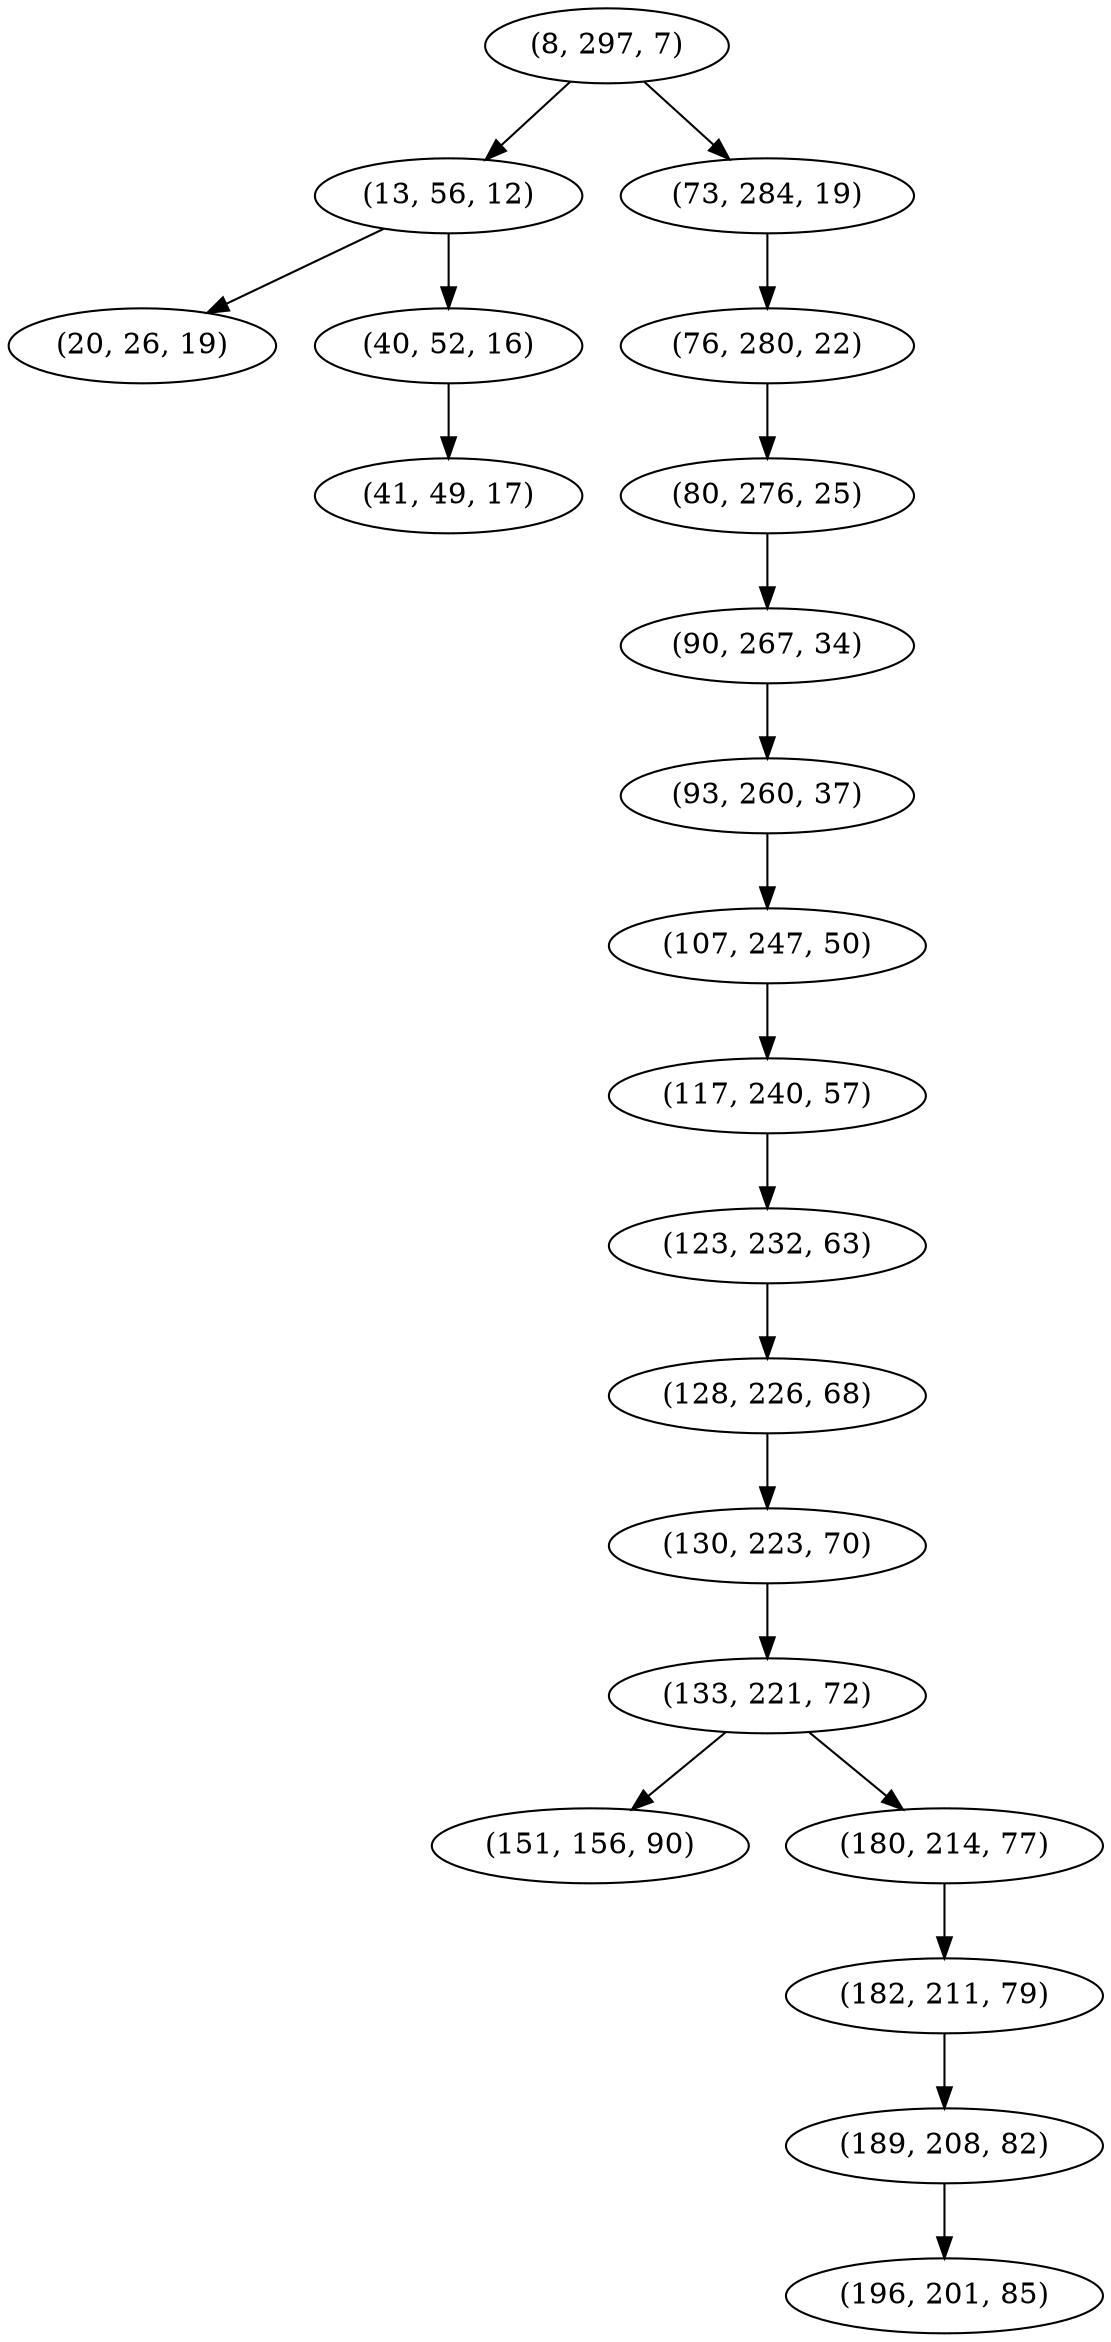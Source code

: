 digraph tree {
    "(8, 297, 7)";
    "(13, 56, 12)";
    "(20, 26, 19)";
    "(40, 52, 16)";
    "(41, 49, 17)";
    "(73, 284, 19)";
    "(76, 280, 22)";
    "(80, 276, 25)";
    "(90, 267, 34)";
    "(93, 260, 37)";
    "(107, 247, 50)";
    "(117, 240, 57)";
    "(123, 232, 63)";
    "(128, 226, 68)";
    "(130, 223, 70)";
    "(133, 221, 72)";
    "(151, 156, 90)";
    "(180, 214, 77)";
    "(182, 211, 79)";
    "(189, 208, 82)";
    "(196, 201, 85)";
    "(8, 297, 7)" -> "(13, 56, 12)";
    "(8, 297, 7)" -> "(73, 284, 19)";
    "(13, 56, 12)" -> "(20, 26, 19)";
    "(13, 56, 12)" -> "(40, 52, 16)";
    "(40, 52, 16)" -> "(41, 49, 17)";
    "(73, 284, 19)" -> "(76, 280, 22)";
    "(76, 280, 22)" -> "(80, 276, 25)";
    "(80, 276, 25)" -> "(90, 267, 34)";
    "(90, 267, 34)" -> "(93, 260, 37)";
    "(93, 260, 37)" -> "(107, 247, 50)";
    "(107, 247, 50)" -> "(117, 240, 57)";
    "(117, 240, 57)" -> "(123, 232, 63)";
    "(123, 232, 63)" -> "(128, 226, 68)";
    "(128, 226, 68)" -> "(130, 223, 70)";
    "(130, 223, 70)" -> "(133, 221, 72)";
    "(133, 221, 72)" -> "(151, 156, 90)";
    "(133, 221, 72)" -> "(180, 214, 77)";
    "(180, 214, 77)" -> "(182, 211, 79)";
    "(182, 211, 79)" -> "(189, 208, 82)";
    "(189, 208, 82)" -> "(196, 201, 85)";
}
